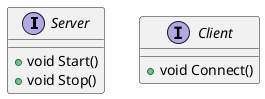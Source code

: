 @startuml
interface Server {
    + void Start()
    + void Stop()
}

interface Client {
    + void Connect()
}
@enduml